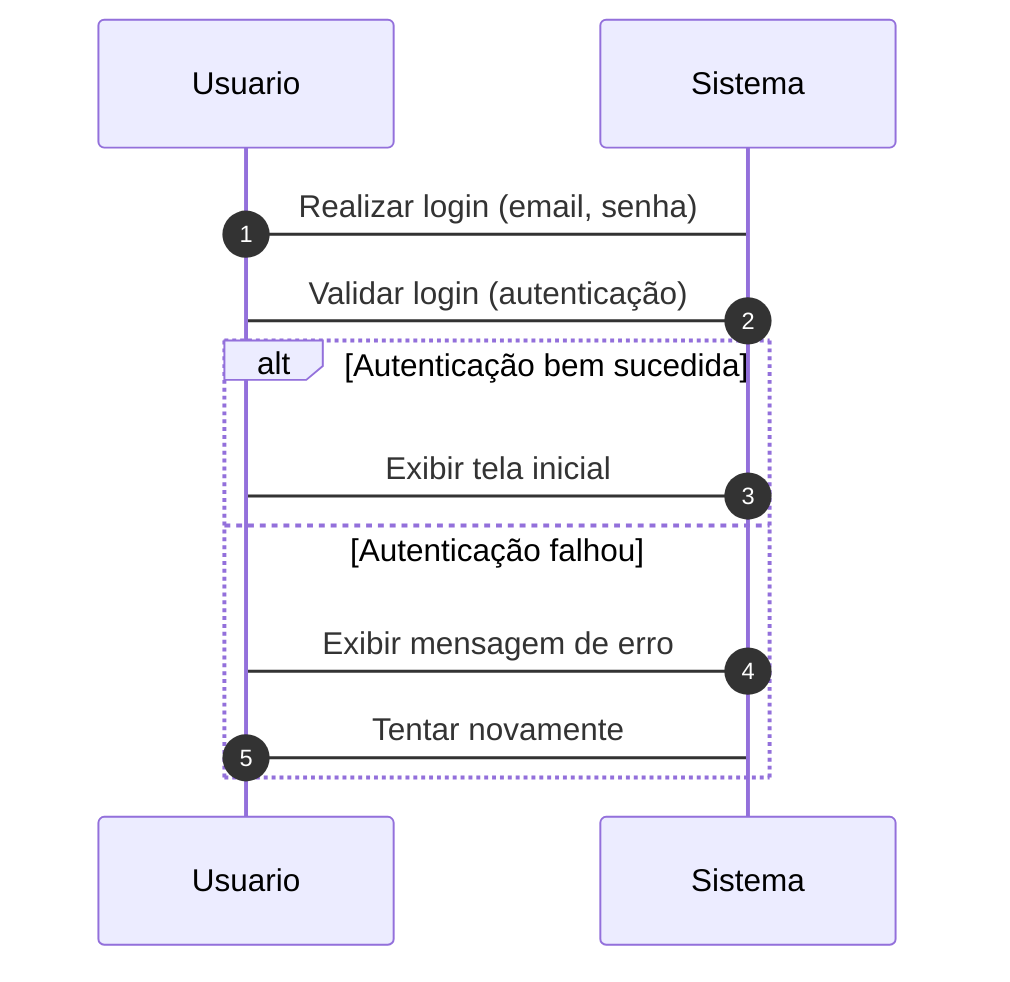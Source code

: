 sequenceDiagram
    participant Usuario
    participant Sistema
    autonumber
    Usuario->Sistema: Realizar login (email, senha)
    Sistema->Usuario: Validar login (autenticação)
    alt Autenticação bem sucedida
        Sistema->Usuario: Exibir tela inicial
    else Autenticação falhou
        Sistema->Usuario: Exibir mensagem de erro
        Usuario->Sistema: Tentar novamente
    end